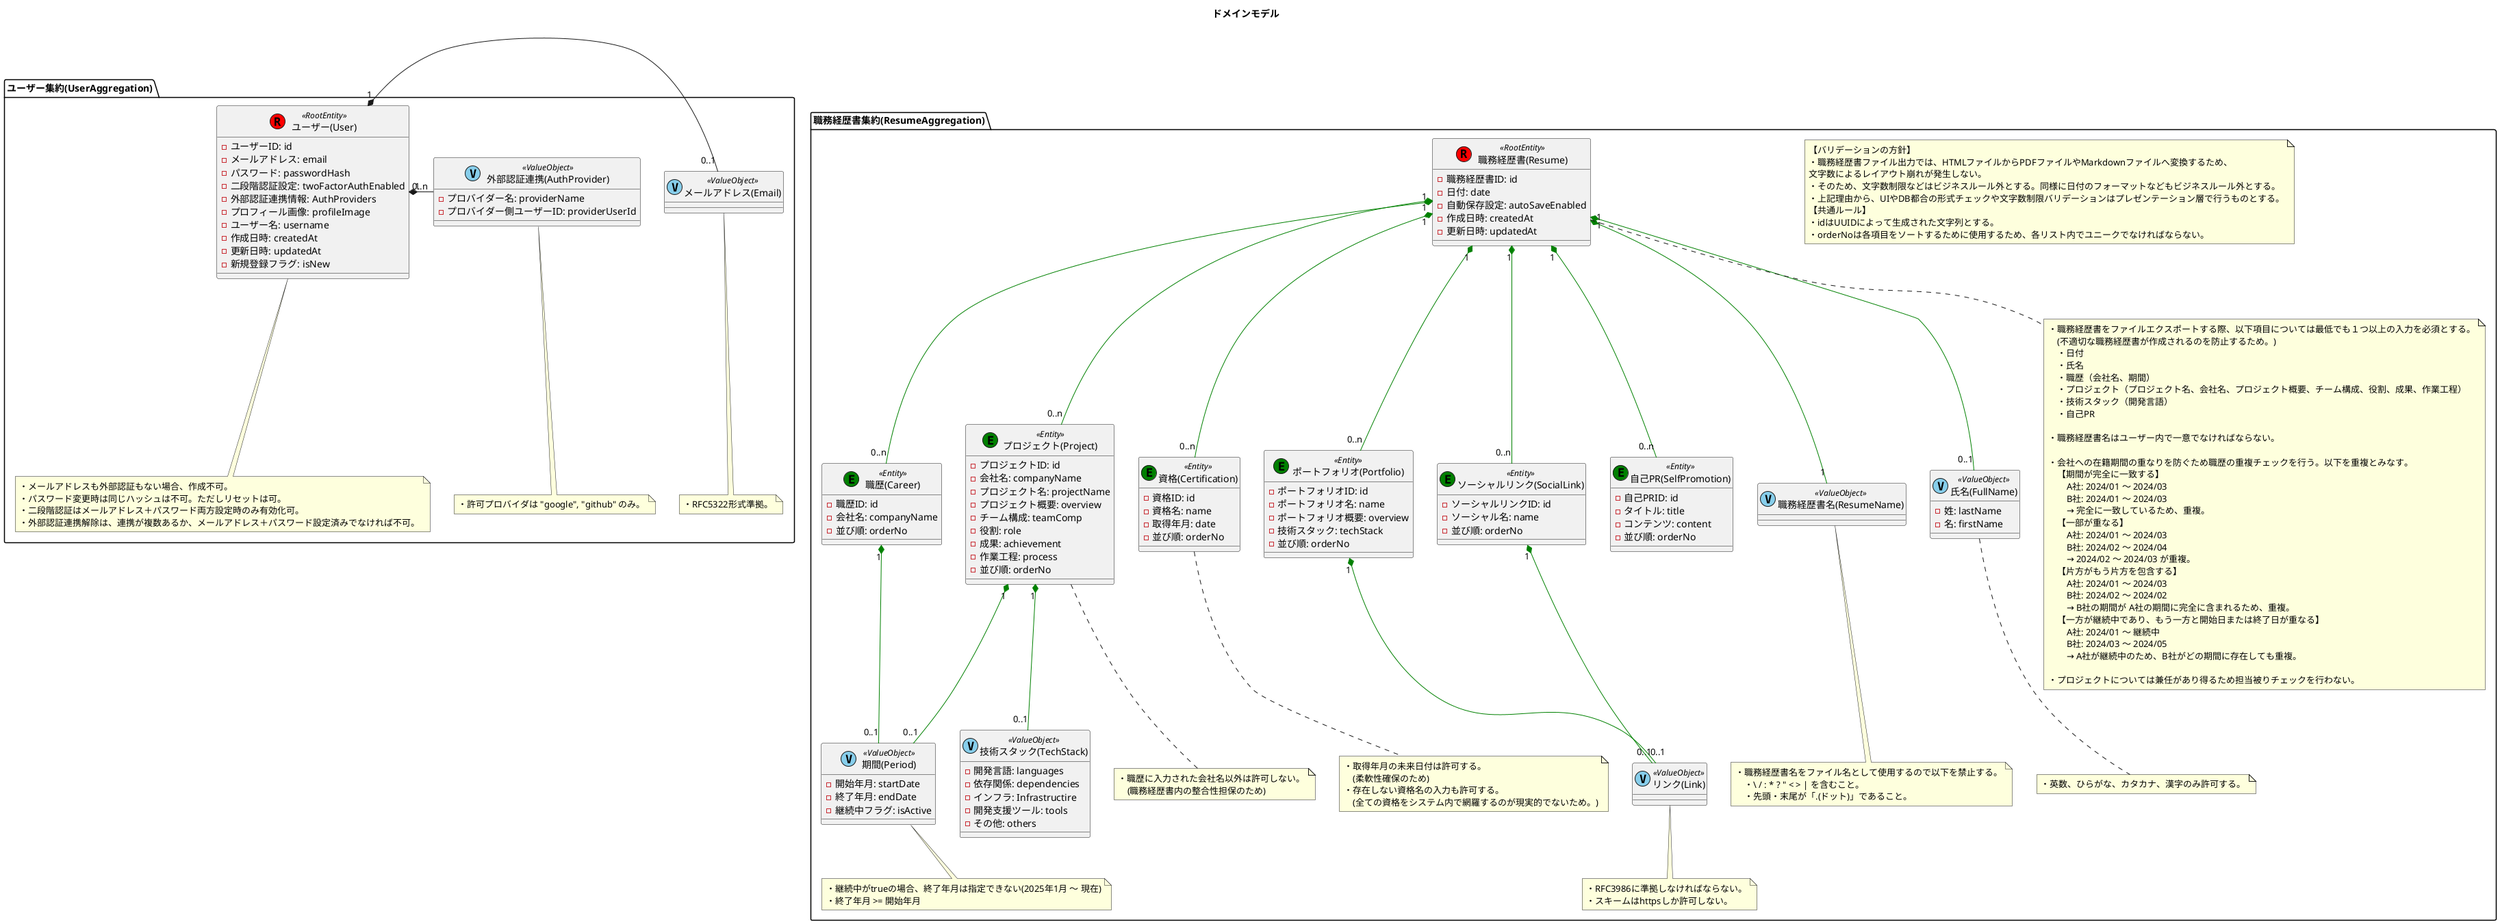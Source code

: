 @startuml ドメインモデル

title ドメインモデル

package "職務経歴書集約(ResumeAggregation)" as ResumeAggregation {

    note as CommonRules
        【バリデーションの方針】
        ・職務経歴書ファイル出力では、HTMLファイルからPDFファイルやMarkdownファイルへ変換するため、
        文字数によるレイアウト崩れが発生しない。
        ・そのため、文字数制限などはビジネスルール外とする。同様に日付のフォーマットなどもビジネスルール外とする。
        ・上記理由から、UIやDB都合の形式チェックや文字数制限バリデーションはプレゼンテーション層で行うものとする。
        【共通ルール】
        ・idはUUIDによって生成された文字列とする。
        ・orderNoは各項目をソートするために使用するため、各リスト内でユニークでなければならない。
    end note

    ' -------------------------------- エンティティの定義 --------------------------------
    class "職務経歴書(Resume)" as Resume << (R,red) RootEntity >> {
        - 職務経歴書ID: id
        - 日付: date
        - 自動保存設定: autoSaveEnabled
        - 作成日時: createdAt
        - 更新日時: updatedAt
    }

    class "職歴(Career)" as Career << (E,green) Entity >> {
        - 職歴ID: id
        - 会社名: companyName
        - 並び順: orderNo
    }

    class "プロジェクト(Project)" as Project << (E,green) Entity >> {
        - プロジェクトID: id
        - 会社名: companyName
        - プロジェクト名: projectName
        - プロジェクト概要: overview
        - チーム構成: teamComp
        - 役割: role
        - 成果: achievement
        - 作業工程: process
        - 並び順: orderNo
    }

    class "資格(Certification)" as Certification << (E,green) Entity >> {
        - 資格ID: id
        - 資格名: name
        - 取得年月: date
        - 並び順: orderNo
    }

    class "ポートフォリオ(Portfolio)" as Portfolio << (E,green) Entity >> {
        - ポートフォリオID: id
        - ポートフォリオ名: name
        - ポートフォリオ概要: overview
        - 技術スタック: techStack
        - 並び順: orderNo
    }

    class "ソーシャルリンク(SocialLink)" as SocialLink << (E,green) Entity >> {
        - ソーシャルリンクID: id
        - ソーシャル名: name
        - 並び順: orderNo
    }

    class "自己PR(SelfPromotion)" as SelfPromotion << (E,green) Entity >> {
        - 自己PRID: id
        - タイトル: title
        - コンテンツ: content
        - 並び順: orderNo
    }

    ' -------------------------------- 値オブジェクトの定義 --------------------------------
    class "職務経歴書名(ResumeName)" as ResumeName << (V, SkyBlue) ValueObject >> {
    }

    class "氏名(FullName)" as FullName << (V, SkyBlue) ValueObject >> {
        - 姓: lastName
        - 名: firstName
    }

    class "期間(Period)" as Period << (V, SkyBlue) ValueObject >> {
        - 開始年月: startDate
        - 終了年月: endDate
        - 継続中フラグ: isActive
    }

    class "リンク(Link)" as Link << (V, SkyBlue) ValueObject >> {
    }

    class "技術スタック(TechStack)" as TechStack << (V, SkyBlue) ValueObject >> {
        - 開発言語: languages
        - 依存関係: dependencies
        - インフラ: Infrastructire
        - 開発支援ツール: tools
        - その他: others
    }

    ' ------------------------------------ 関連線の定義 ------------------------------------
    Resume "1" *-down- "0..n" Career #Green
    Resume "1" *-down- "0..n" Project #Green
    Resume "1" *-down- "0..n" Certification #Green
    Resume "1" *-down- "0..n" Portfolio #Green
    Resume "1" *-down- "0..n" SocialLink #Green
    Resume "1" *-down- "0..n" SelfPromotion #Green
    Resume "1" *-down- "0..1" FullName #Green
    Resume "1" *-down- "1" ResumeName #Green
    Career "1" *-down- "0..1" Period #Green
    Project "1" *-down- "0..1" Period #Green
    Project "1" *-down- "0..1" TechStack #Green
    Portfolio "1" *-down- "0..1" Link #Green
    SocialLink "1" *-down- "0..1" Link #Green

    ' ----------------------------- ビジネスルールや注釈の定義 -----------------------------
    note bottom of Resume
        ・職務経歴書をファイルエクスポートする際、以下項目については最低でも１つ以上の入力を必須とする。
            (不適切な職務経歴書が作成されるのを防止するため。)
            ・日付
            ・氏名
            ・職歴（会社名、期間）
            ・プロジェクト（プロジェクト名、会社名、プロジェクト概要、チーム構成、役割、成果、作業工程）
            ・技術スタック（開発言語）
            ・自己PR

        ・職務経歴書名はユーザー内で一意でなければならない。

        ・会社への在籍期間の重なりを防ぐため職歴の重複チェックを行う。以下を重複とみなす。
            【期間が完全に一致する】
                A社: 2024/01 ～ 2024/03
                B社: 2024/01 ～ 2024/03
                → 完全に一致しているため、重複。
            【一部が重なる】
                A社: 2024/01 ～ 2024/03
                B社: 2024/02 ～ 2024/04
                → 2024/02 ～ 2024/03 が重複。
            【片方がもう片方を包含する】
                A社: 2024/01 ～ 2024/03
                B社: 2024/02 ～ 2024/02
                → B社の期間が A社の期間に完全に含まれるため、重複。
            【一方が継続中であり、もう一方と開始日または終了日が重なる】
                A社: 2024/01 ～ 継続中
                B社: 2024/03 ～ 2024/05
                → A社が継続中のため、B社がどの期間に存在しても重複。

        ・プロジェクトについては兼任があり得るため担当被りチェックを行わない。
    end note

    note bottom of Project
        ・職歴に入力された会社名以外は許可しない。
            (職務経歴書内の整合性担保のため)
    end note

    note bottom of Certification
        ・取得年月の未来日付は許可する。
            (柔軟性確保のため)
        ・存在しない資格名の入力も許可する。
            (全ての資格をシステム内で網羅するのが現実的でないため。)
    end note

    note bottom of ResumeName
        ・職務経歴書名をファイル名として使用するので以下を禁止する。
            ・\ / : * ? " < > | を含むこと。
            ・先頭・末尾が「.(ドット)」であること。
    end note

    note bottom of FullName
        ・英数、ひらがな、カタカナ、漢字のみ許可する。
    end note

    note bottom of Period
        ・継続中がtrueの場合、終了年月は指定できない(2025年1月 〜 現在)
        ・終了年月 >= 開始年月
    end note

    note bottom of Link
        ・RFC3986に準拠しなければならない。
        ・スキームはhttpsしか許可しない。
    end note
}

package "ユーザー集約(UserAggregation)" as UserAggregation {

    ' ------------- エンティティ -------------
    class "ユーザー(User)" as User << (R,red) RootEntity >> {
        - ユーザーID: id
        - メールアドレス: email
        - パスワード: passwordHash
        - 二段階認証設定: twoFactorAuthEnabled
        - 外部認証連携情報: AuthProviders
        - プロフィール画像: profileImage
        - ユーザー名: username
        - 作成日時: createdAt
        - 更新日時: updatedAt
        - 新規登録フラグ: isNew
    }

    ' ------------- 値オブジェクト -------------
    class "メールアドレス(Email)" as Email << (V,SkyBlue) ValueObject >> {
    }

    class "外部認証連携(AuthProvider)" as AuthProvider << (V,SkyBlue) ValueObject >> {
        - プロバイダー名: providerName
        - プロバイダー側ユーザーID: providerUserId
    }

    ' ------------- 関連 -------------
    User "1" *- "0..1" Email
    User "1" *- "0..n" AuthProvider

    ' ------------- ビジネスルール -------------
    note bottom of User
        ・メールアドレスも外部認証もない場合、作成不可。
        ・パスワード変更時は同じハッシュは不可。ただしリセットは可。
        ・二段階認証はメールアドレス＋パスワード両方設定時のみ有効化可。
        ・外部認証連携解除は、連携が複数あるか、メールアドレス＋パスワード設定済みでなければ不可。
    end note

    note bottom of Email
        ・RFC5322形式準拠。
    end note

    note bottom of AuthProvider
        ・許可プロバイダは "google", "github" のみ。
    end note
}

